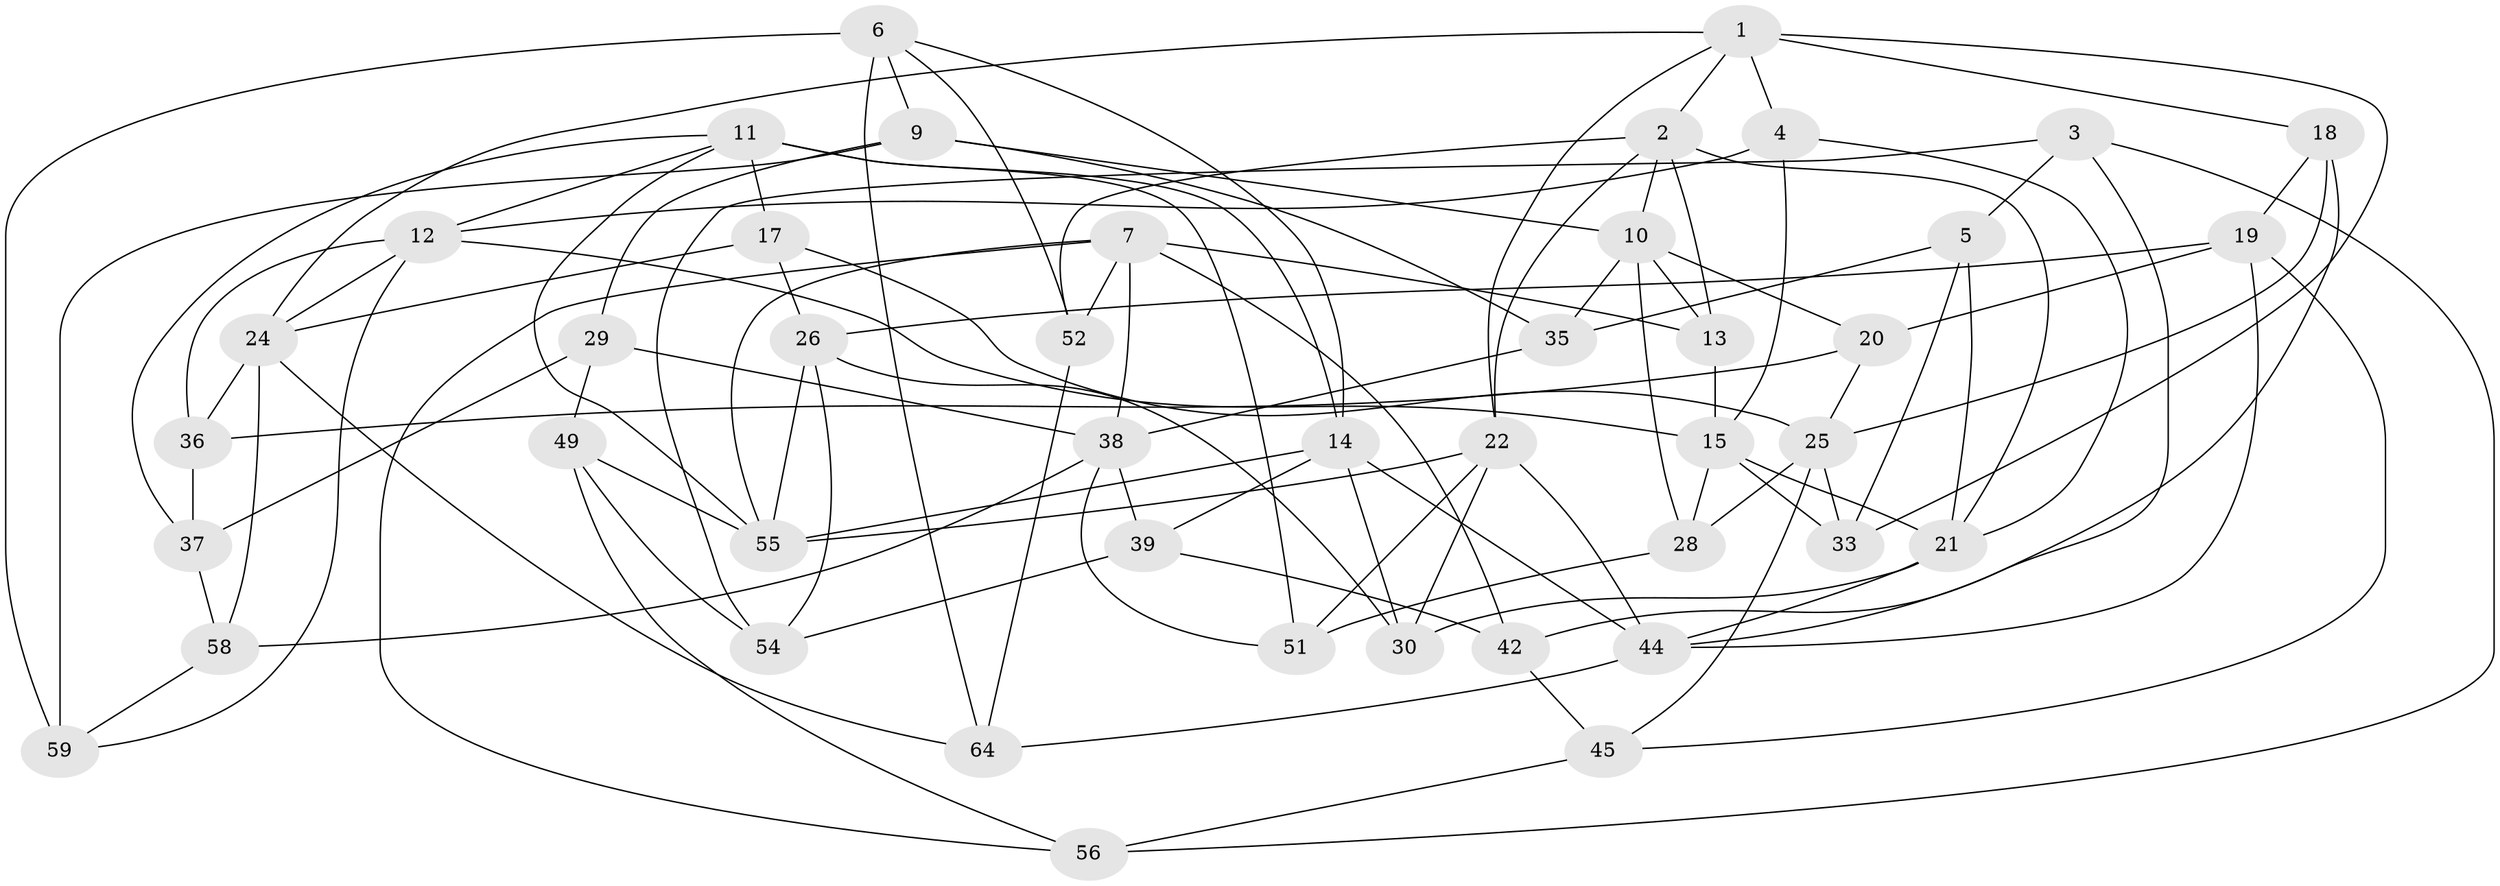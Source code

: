 // Generated by graph-tools (version 1.1) at 2025/24/03/03/25 07:24:25]
// undirected, 44 vertices, 105 edges
graph export_dot {
graph [start="1"]
  node [color=gray90,style=filled];
  1 [super="+48"];
  2 [super="+31"];
  3;
  4;
  5;
  6 [super="+8"];
  7 [super="+34"];
  9 [super="+62"];
  10 [super="+41"];
  11 [super="+50"];
  12 [super="+16"];
  13;
  14 [super="+40"];
  15 [super="+23"];
  17;
  18;
  19 [super="+46"];
  20;
  21 [super="+63"];
  22 [super="+43"];
  24 [super="+53"];
  25 [super="+32"];
  26 [super="+27"];
  28;
  29;
  30;
  33;
  35;
  36;
  37;
  38 [super="+47"];
  39;
  42;
  44 [super="+60"];
  45;
  49;
  51;
  52;
  54;
  55 [super="+57"];
  56;
  58;
  59 [super="+61"];
  64;
  1 -- 18;
  1 -- 24;
  1 -- 2;
  1 -- 4;
  1 -- 22;
  1 -- 33;
  2 -- 10;
  2 -- 21;
  2 -- 52;
  2 -- 13;
  2 -- 22;
  3 -- 5;
  3 -- 44;
  3 -- 56;
  3 -- 54;
  4 -- 12;
  4 -- 15;
  4 -- 21;
  5 -- 21;
  5 -- 35;
  5 -- 33;
  6 -- 64;
  6 -- 59 [weight=2];
  6 -- 9;
  6 -- 52;
  6 -- 14;
  7 -- 42;
  7 -- 56;
  7 -- 13;
  7 -- 52;
  7 -- 55;
  7 -- 38;
  9 -- 35;
  9 -- 10;
  9 -- 29;
  9 -- 59 [weight=2];
  10 -- 20;
  10 -- 28;
  10 -- 35;
  10 -- 13;
  11 -- 17;
  11 -- 14;
  11 -- 51;
  11 -- 12;
  11 -- 37;
  11 -- 55;
  12 -- 24;
  12 -- 36;
  12 -- 15;
  12 -- 59;
  13 -- 15;
  14 -- 44;
  14 -- 55;
  14 -- 30;
  14 -- 39;
  15 -- 33;
  15 -- 28;
  15 -- 21;
  17 -- 25;
  17 -- 26;
  17 -- 24;
  18 -- 42;
  18 -- 25;
  18 -- 19;
  19 -- 20;
  19 -- 26 [weight=2];
  19 -- 44;
  19 -- 45;
  20 -- 36;
  20 -- 25;
  21 -- 44;
  21 -- 30;
  22 -- 30;
  22 -- 55;
  22 -- 44;
  22 -- 51;
  24 -- 58;
  24 -- 64;
  24 -- 36;
  25 -- 28;
  25 -- 33;
  25 -- 45;
  26 -- 54;
  26 -- 30;
  26 -- 55;
  28 -- 51;
  29 -- 49;
  29 -- 37;
  29 -- 38;
  35 -- 38;
  36 -- 37;
  37 -- 58;
  38 -- 39;
  38 -- 58;
  38 -- 51;
  39 -- 42;
  39 -- 54;
  42 -- 45;
  44 -- 64;
  45 -- 56;
  49 -- 56;
  49 -- 54;
  49 -- 55;
  52 -- 64;
  58 -- 59;
}
